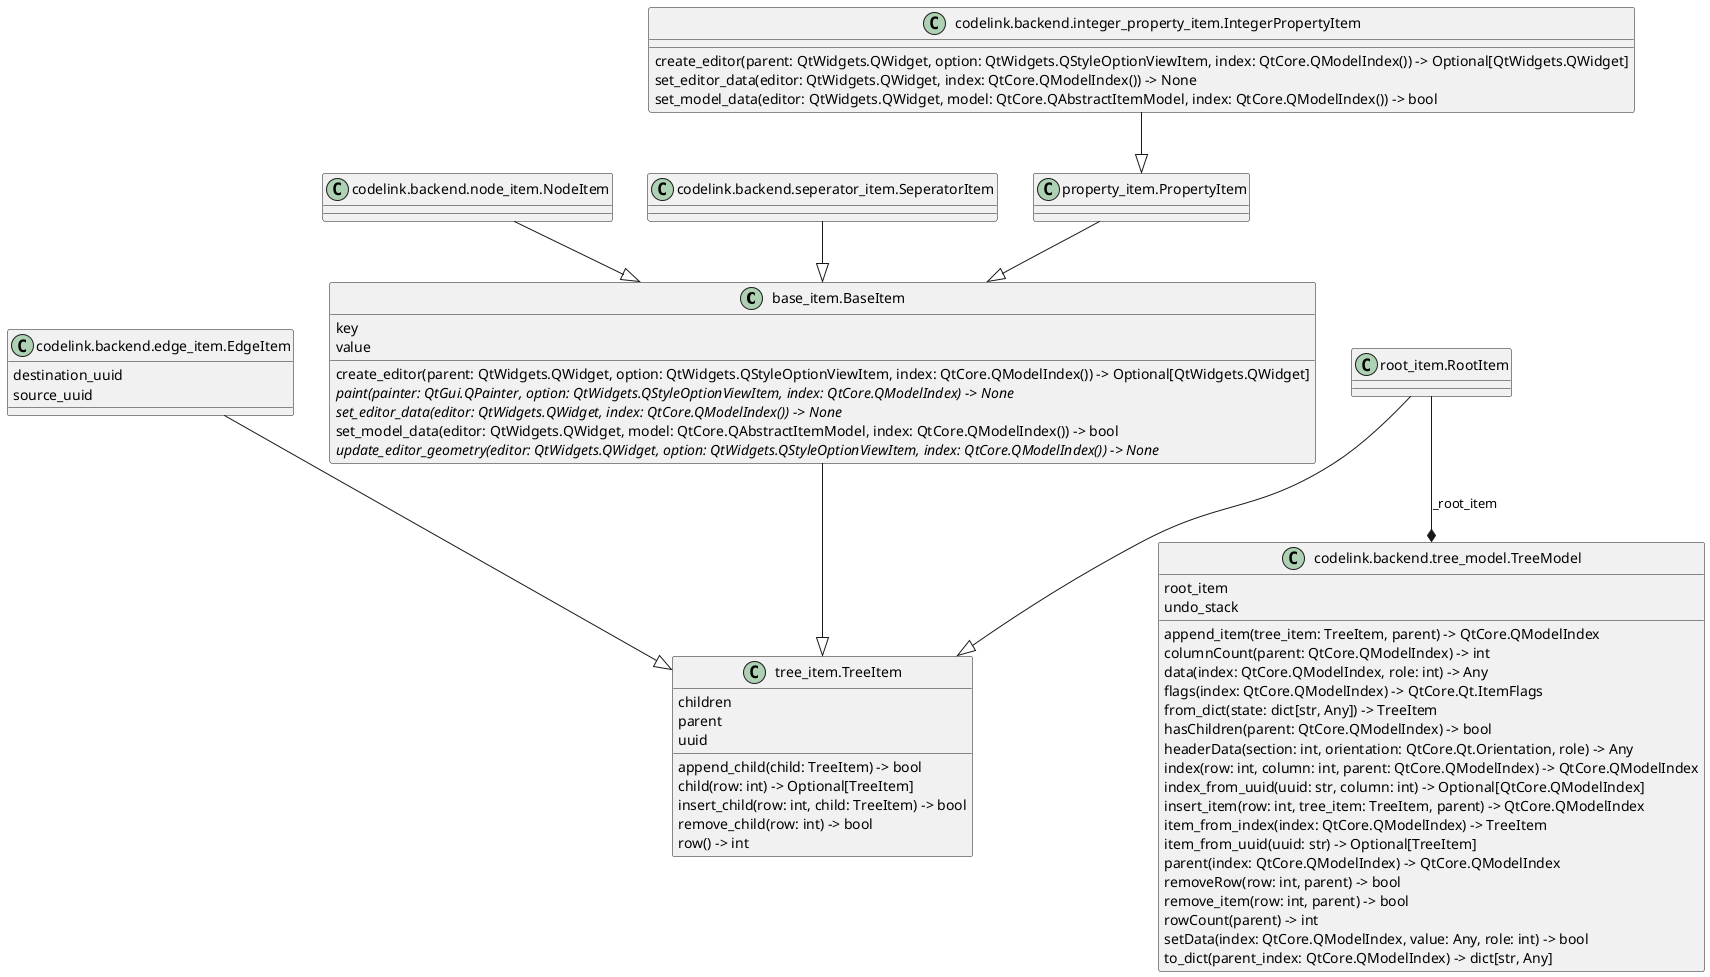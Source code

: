 @startuml classes
set namespaceSeparator none
class "base_item.BaseItem" as base_item.BaseItem {
  key
  value
  create_editor(parent: QtWidgets.QWidget, option: QtWidgets.QStyleOptionViewItem, index: QtCore.QModelIndex()) -> Optional[QtWidgets.QWidget]
  {abstract}paint(painter: QtGui.QPainter, option: QtWidgets.QStyleOptionViewItem, index: QtCore.QModelIndex) -> None
  {abstract}set_editor_data(editor: QtWidgets.QWidget, index: QtCore.QModelIndex()) -> None
  set_model_data(editor: QtWidgets.QWidget, model: QtCore.QAbstractItemModel, index: QtCore.QModelIndex()) -> bool
  {abstract}update_editor_geometry(editor: QtWidgets.QWidget, option: QtWidgets.QStyleOptionViewItem, index: QtCore.QModelIndex()) -> None
}
class "codelink.backend.edge_item.EdgeItem" as codelink.backend.edge_item.EdgeItem {
  destination_uuid
  source_uuid
}
class "codelink.backend.integer_property_item.IntegerPropertyItem" as codelink.backend.integer_property_item.IntegerPropertyItem {
  create_editor(parent: QtWidgets.QWidget, option: QtWidgets.QStyleOptionViewItem, index: QtCore.QModelIndex()) -> Optional[QtWidgets.QWidget]
  set_editor_data(editor: QtWidgets.QWidget, index: QtCore.QModelIndex()) -> None
  set_model_data(editor: QtWidgets.QWidget, model: QtCore.QAbstractItemModel, index: QtCore.QModelIndex()) -> bool
}
class "codelink.backend.node_item.NodeItem" as codelink.backend.node_item.NodeItem {
}
class "codelink.backend.seperator_item.SeperatorItem" as codelink.backend.seperator_item.SeperatorItem {
}
class "codelink.backend.tree_model.TreeModel" as codelink.backend.tree_model.TreeModel {
  root_item
  undo_stack
  append_item(tree_item: TreeItem, parent) -> QtCore.QModelIndex
  columnCount(parent: QtCore.QModelIndex) -> int
  data(index: QtCore.QModelIndex, role: int) -> Any
  flags(index: QtCore.QModelIndex) -> QtCore.Qt.ItemFlags
  from_dict(state: dict[str, Any]) -> TreeItem
  hasChildren(parent: QtCore.QModelIndex) -> bool
  headerData(section: int, orientation: QtCore.Qt.Orientation, role) -> Any
  index(row: int, column: int, parent: QtCore.QModelIndex) -> QtCore.QModelIndex
  index_from_uuid(uuid: str, column: int) -> Optional[QtCore.QModelIndex]
  insert_item(row: int, tree_item: TreeItem, parent) -> QtCore.QModelIndex
  item_from_index(index: QtCore.QModelIndex) -> TreeItem
  item_from_uuid(uuid: str) -> Optional[TreeItem]
  parent(index: QtCore.QModelIndex) -> QtCore.QModelIndex
  removeRow(row: int, parent) -> bool
  remove_item(row: int, parent) -> bool
  rowCount(parent) -> int
  setData(index: QtCore.QModelIndex, value: Any, role: int) -> bool
  to_dict(parent_index: QtCore.QModelIndex) -> dict[str, Any]
}
class "property_item.PropertyItem" as property_item.PropertyItem {
}
class "root_item.RootItem" as root_item.RootItem {
}
class "tree_item.TreeItem" as tree_item.TreeItem {
  children
  parent
  uuid
  append_child(child: TreeItem) -> bool
  child(row: int) -> Optional[TreeItem]
  insert_child(row: int, child: TreeItem) -> bool
  remove_child(row: int) -> bool
  row() -> int
}
base_item.BaseItem --|> tree_item.TreeItem
codelink.backend.edge_item.EdgeItem --|> tree_item.TreeItem
codelink.backend.integer_property_item.IntegerPropertyItem --|> property_item.PropertyItem
codelink.backend.node_item.NodeItem --|> base_item.BaseItem
codelink.backend.seperator_item.SeperatorItem --|> base_item.BaseItem
property_item.PropertyItem --|> base_item.BaseItem
root_item.RootItem --|> tree_item.TreeItem
root_item.RootItem --* codelink.backend.tree_model.TreeModel : _root_item
@enduml
